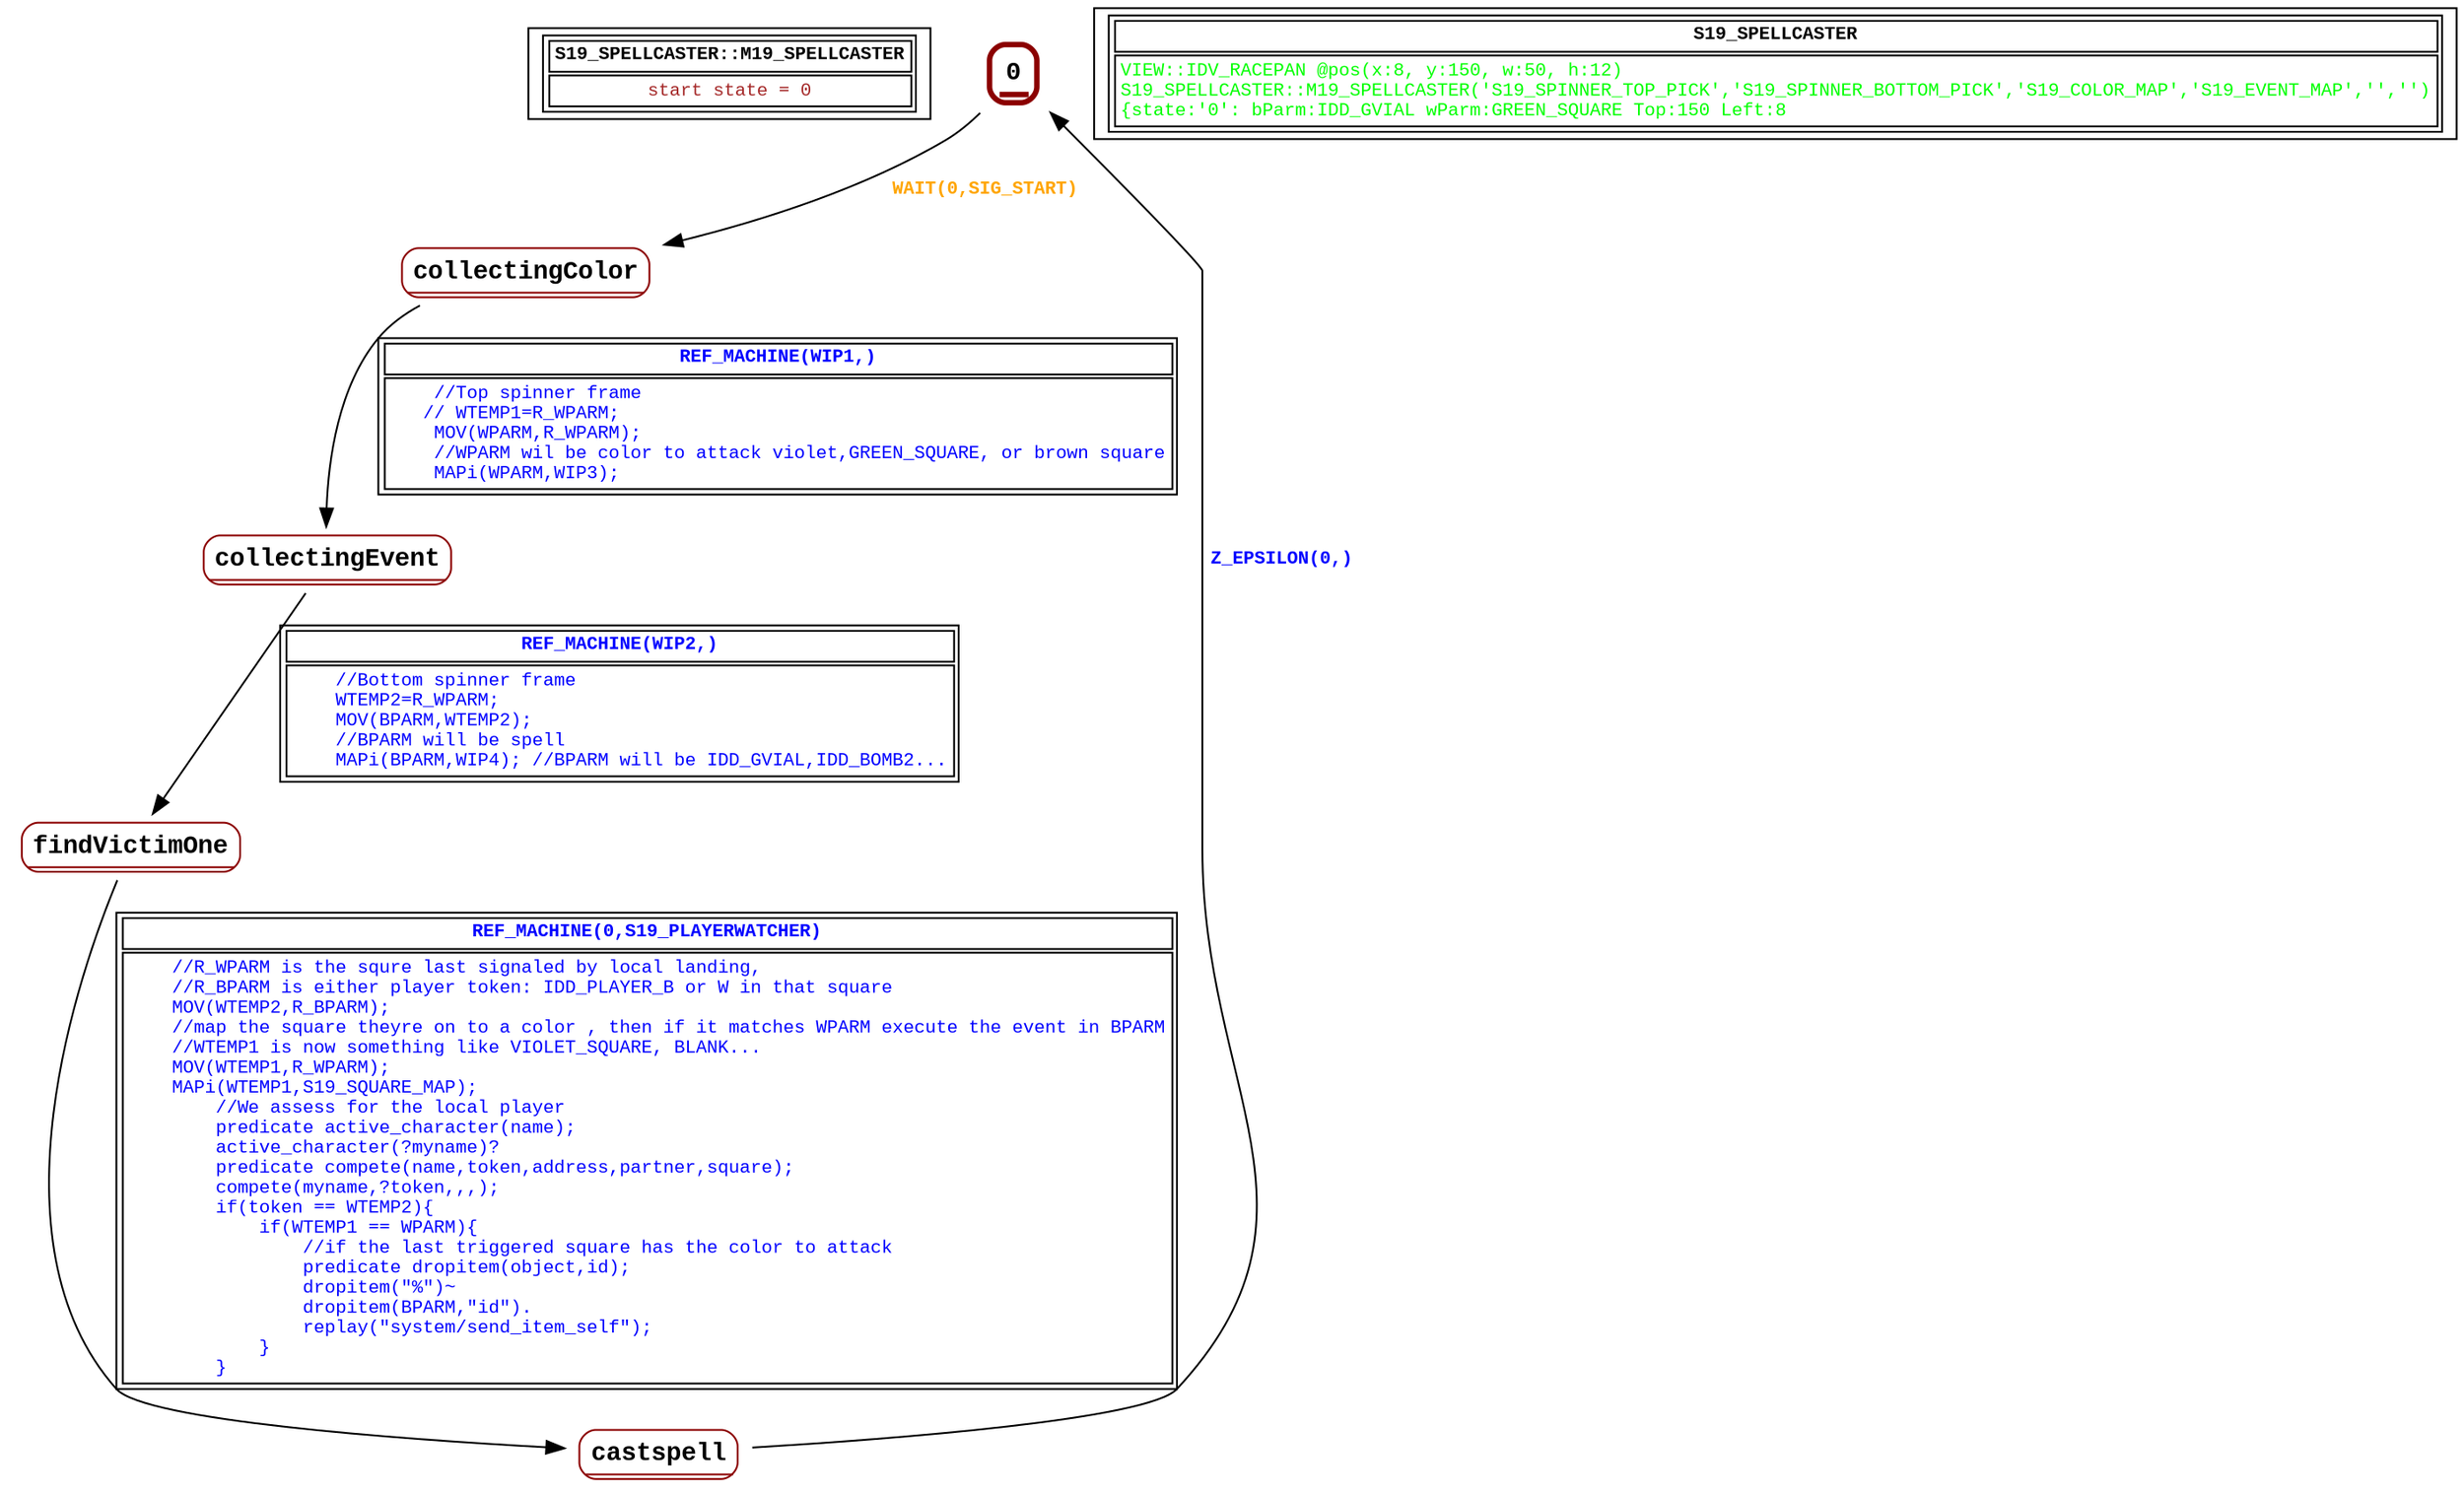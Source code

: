 digraph Automaton {
 fontname="Courier New"
	node [shape=oval, fontname="Courier New"];
	filename[shape = record, fontsize=10, label=< <table border="1"><tr><td><b>S19_SPELLCASTER::M19_SPELLCASTER<br align="left"/></b></td></tr>
<tr><td><font point-size="10" color ="brown">start state = 0<br align="left"/></font></td></tr></table>>
];
	0[shape = none, fontsize=14, label=< <table border="3" color="darkred" style="rounded"><tr><td sides="b"><b>0<br align="left"/></b></td></tr>
</table>>];
"0" -> "collectingColor" [fontcolor=orange,fontsize=10,fontname="Courier New", label=< <table border="0"><tr><td><b>WAIT(0,SIG_START)<br align="left"/></b></td></tr>
</table>>
];
	castspell[shape = none, fontsize=14, label=< <table border="1" color="darkred" style="rounded"><tr><td sides="b"><b>castspell<br align="left"/></b></td></tr>
</table>>];
"castspell" -> "0" [fontcolor=blue,fontsize=10,fontname="Courier New", label=< <table border="0"><tr><td><b>Z_EPSILON(0,)<br align="left"/></b></td></tr>
</table>>
];
	collectingColor[shape = none, fontsize=14, label=< <table border="1" color="darkred" style="rounded"><tr><td sides="b"><b>collectingColor<br align="left"/></b></td></tr>
</table>>];
"collectingColor" -> "collectingEvent" [fontcolor=blue,fontsize=10,fontname="Courier New", label=< <table border="1"><tr><td><b>REF_MACHINE(WIP1,)<br align="left"/></b></td></tr>
<tr><td><font point-size="10" color ="blue">    //Top spinner frame<br align="left"/>   // WTEMP1=R_WPARM;<br align="left"/>    MOV(WPARM,R_WPARM);<br align="left"/>    //WPARM wil be color to attack violet,GREEN_SQUARE, or brown square<br align="left"/>    MAPi(WPARM,WIP3); <br align="left"/></font></td></tr></table>>
];
	collectingEvent[shape = none, fontsize=14, label=< <table border="1" color="darkred" style="rounded"><tr><td sides="b"><b>collectingEvent<br align="left"/></b></td></tr>
</table>>];
"collectingEvent" -> "findVictimOne" [fontcolor=blue,fontsize=10,fontname="Courier New", label=< <table border="1"><tr><td><b>REF_MACHINE(WIP2,)<br align="left"/></b></td></tr>
<tr><td><font point-size="10" color ="blue">    //Bottom spinner frame<br align="left"/>    WTEMP2=R_WPARM;<br align="left"/>    MOV(BPARM,WTEMP2);<br align="left"/>    //BPARM will be spell<br align="left"/>    MAPi(BPARM,WIP4); //BPARM will be IDD_GVIAL,IDD_BOMB2...<br align="left"/></font></td></tr></table>>
];
	findVictimOne[shape = none, fontsize=14, label=< <table border="1" color="darkred" style="rounded"><tr><td sides="b"><b>findVictimOne<br align="left"/></b></td></tr>
</table>>];
"findVictimOne" -> "castspell" [fontcolor=blue,fontsize=10,fontname="Courier New", label=< <table border="1"><tr><td><b>REF_MACHINE(0,S19_PLAYERWATCHER)<br align="left"/></b></td></tr>
<tr><td><font point-size="10" color ="blue">    //R_WPARM is the squre last signaled by local landing,<br align="left"/>    //R_BPARM is either player token: IDD_PLAYER_B or W in that square<br align="left"/>    MOV(WTEMP2,R_BPARM);<br align="left"/>    //map the square theyre on to a color , then if it matches WPARM execute the event in BPARM<br align="left"/>    //WTEMP1 is now something like VIOLET_SQUARE, BLANK...<br align="left"/>    MOV(WTEMP1,R_WPARM);<br align="left"/>    MAPi(WTEMP1,S19_SQUARE_MAP);<br align="left"/>        //We assess for the local player<br align="left"/>        predicate active_character(name);<br align="left"/>        active_character(?myname)?<br align="left"/>        predicate compete(name,token,address,partner,square);<br align="left"/>        compete(myname,?token,,,);<br align="left"/>        if(token == WTEMP2)&#123;<br align="left"/>            if(WTEMP1 == WPARM)&#123;<br align="left"/>                //if the last triggered square has the color to attack<br align="left"/>                predicate dropitem(object,id);<br align="left"/>                dropitem(&quot;%&quot;)~<br align="left"/>                dropitem(BPARM,&quot;id&quot;).<br align="left"/>                replay(&quot;system/send_item_self&quot;);<br align="left"/>            &#125;<br align="left"/>        &#125;<br align="left"/></font></td></tr></table>>
];
	status[shape = record, fontsize=10, label=< <table border="1"><tr><td><b>S19_SPELLCASTER<br align="left"/></b></td></tr>
<tr><td><font point-size="10" color ="green">VIEW::IDV_RACEPAN @pos(x:8, y:150, w:50, h:12)<br align="left"/>S19_SPELLCASTER::M19_SPELLCASTER(&apos;S19_SPINNER_TOP_PICK&apos;,&apos;S19_SPINNER_BOTTOM_PICK&apos;,&apos;S19_COLOR_MAP&apos;,&apos;S19_EVENT_MAP&apos;,&apos;&apos;,&apos;&apos;)<br align="left"/>			&#123;state:&apos;0&apos;: bParm:IDD_GVIAL wParm:GREEN_SQUARE Top:150 Left:8<br align="left"/></font></td></tr></table>>
];
}
